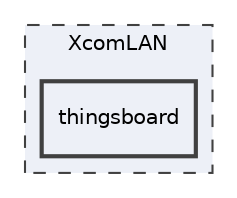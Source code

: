 digraph "thingsboard"
{
 // LATEX_PDF_SIZE
  edge [fontname="Helvetica",fontsize="10",labelfontname="Helvetica",labelfontsize="10"];
  node [fontname="Helvetica",fontsize="10",shape=record];
  compound=true
  subgraph clusterdir_926fbf788a17ec0d0a5b58146d445bd8 {
    graph [ bgcolor="#edf0f7", pencolor="grey25", style="filled,dashed,", label="XcomLAN", fontname="Helvetica", fontsize="10", URL="dir_926fbf788a17ec0d0a5b58146d445bd8.html"]
  dir_6c66281369af14636d4b1eacfe25274f [shape=box, label="thingsboard", style="filled,bold,", fillcolor="#edf0f7", color="grey25", URL="dir_6c66281369af14636d4b1eacfe25274f.html"];
  }
}
